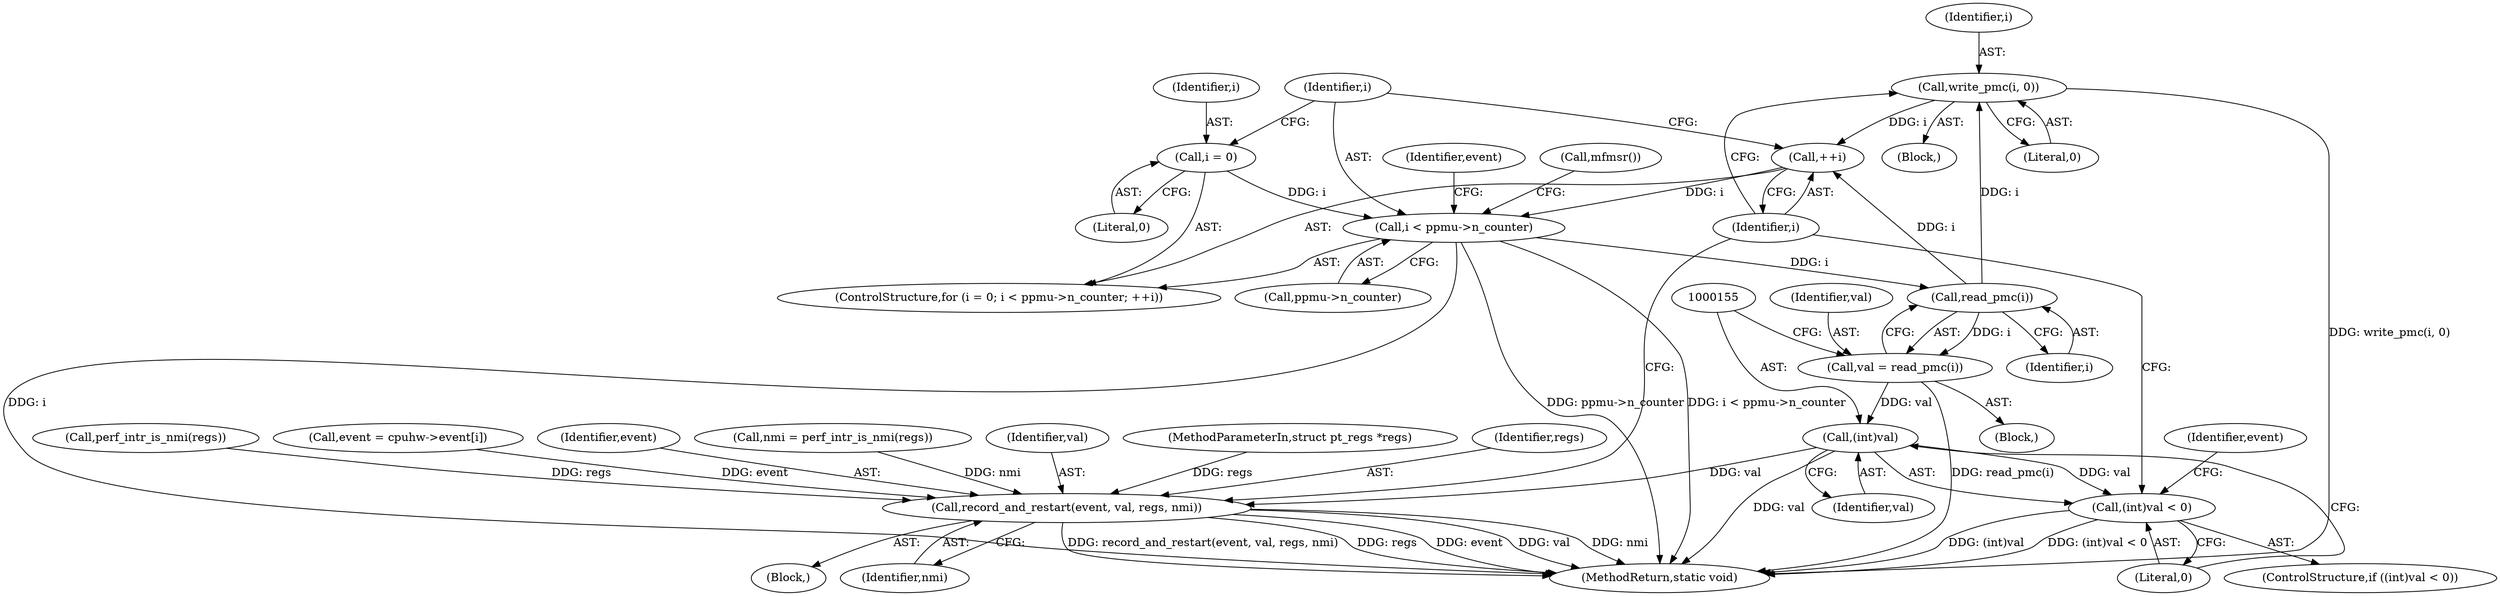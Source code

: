 digraph "1_linux_a8b0ca17b80e92faab46ee7179ba9e99ccb61233_17@API" {
"1000172" [label="(Call,write_pmc(i, 0))"];
"1000150" [label="(Call,read_pmc(i))"];
"1000133" [label="(Call,i < ppmu->n_counter)"];
"1000138" [label="(Call,++i)"];
"1000172" [label="(Call,write_pmc(i, 0))"];
"1000130" [label="(Call,i = 0)"];
"1000148" [label="(Call,val = read_pmc(i))"];
"1000154" [label="(Call,(int)val)"];
"1000153" [label="(Call,(int)val < 0)"];
"1000165" [label="(Call,record_and_restart(event, val, regs, nmi))"];
"1000151" [label="(Identifier,i)"];
"1000122" [label="(Call,perf_intr_is_nmi(regs))"];
"1000150" [label="(Call,read_pmc(i))"];
"1000154" [label="(Call,(int)val)"];
"1000141" [label="(Call,event = cpuhw->event[i])"];
"1000142" [label="(Identifier,event)"];
"1000161" [label="(Block,)"];
"1000169" [label="(Identifier,nmi)"];
"1000160" [label="(Identifier,event)"];
"1000133" [label="(Call,i < ppmu->n_counter)"];
"1000166" [label="(Identifier,event)"];
"1000139" [label="(Identifier,i)"];
"1000177" [label="(Call,mfmsr())"];
"1000140" [label="(Block,)"];
"1000131" [label="(Identifier,i)"];
"1000134" [label="(Identifier,i)"];
"1000153" [label="(Call,(int)val < 0)"];
"1000120" [label="(Call,nmi = perf_intr_is_nmi(regs))"];
"1000190" [label="(MethodReturn,static void)"];
"1000130" [label="(Call,i = 0)"];
"1000135" [label="(Call,ppmu->n_counter)"];
"1000174" [label="(Literal,0)"];
"1000165" [label="(Call,record_and_restart(event, val, regs, nmi))"];
"1000171" [label="(Block,)"];
"1000156" [label="(Identifier,val)"];
"1000157" [label="(Literal,0)"];
"1000173" [label="(Identifier,i)"];
"1000167" [label="(Identifier,val)"];
"1000104" [label="(MethodParameterIn,struct pt_regs *regs)"];
"1000138" [label="(Call,++i)"];
"1000152" [label="(ControlStructure,if ((int)val < 0))"];
"1000149" [label="(Identifier,val)"];
"1000129" [label="(ControlStructure,for (i = 0; i < ppmu->n_counter; ++i))"];
"1000168" [label="(Identifier,regs)"];
"1000148" [label="(Call,val = read_pmc(i))"];
"1000132" [label="(Literal,0)"];
"1000172" [label="(Call,write_pmc(i, 0))"];
"1000172" -> "1000171"  [label="AST: "];
"1000172" -> "1000174"  [label="CFG: "];
"1000173" -> "1000172"  [label="AST: "];
"1000174" -> "1000172"  [label="AST: "];
"1000139" -> "1000172"  [label="CFG: "];
"1000172" -> "1000190"  [label="DDG: write_pmc(i, 0)"];
"1000172" -> "1000138"  [label="DDG: i"];
"1000150" -> "1000172"  [label="DDG: i"];
"1000150" -> "1000148"  [label="AST: "];
"1000150" -> "1000151"  [label="CFG: "];
"1000151" -> "1000150"  [label="AST: "];
"1000148" -> "1000150"  [label="CFG: "];
"1000150" -> "1000138"  [label="DDG: i"];
"1000150" -> "1000148"  [label="DDG: i"];
"1000133" -> "1000150"  [label="DDG: i"];
"1000133" -> "1000129"  [label="AST: "];
"1000133" -> "1000135"  [label="CFG: "];
"1000134" -> "1000133"  [label="AST: "];
"1000135" -> "1000133"  [label="AST: "];
"1000142" -> "1000133"  [label="CFG: "];
"1000177" -> "1000133"  [label="CFG: "];
"1000133" -> "1000190"  [label="DDG: i"];
"1000133" -> "1000190"  [label="DDG: i < ppmu->n_counter"];
"1000133" -> "1000190"  [label="DDG: ppmu->n_counter"];
"1000138" -> "1000133"  [label="DDG: i"];
"1000130" -> "1000133"  [label="DDG: i"];
"1000138" -> "1000129"  [label="AST: "];
"1000138" -> "1000139"  [label="CFG: "];
"1000139" -> "1000138"  [label="AST: "];
"1000134" -> "1000138"  [label="CFG: "];
"1000130" -> "1000129"  [label="AST: "];
"1000130" -> "1000132"  [label="CFG: "];
"1000131" -> "1000130"  [label="AST: "];
"1000132" -> "1000130"  [label="AST: "];
"1000134" -> "1000130"  [label="CFG: "];
"1000148" -> "1000140"  [label="AST: "];
"1000149" -> "1000148"  [label="AST: "];
"1000155" -> "1000148"  [label="CFG: "];
"1000148" -> "1000190"  [label="DDG: read_pmc(i)"];
"1000148" -> "1000154"  [label="DDG: val"];
"1000154" -> "1000153"  [label="AST: "];
"1000154" -> "1000156"  [label="CFG: "];
"1000155" -> "1000154"  [label="AST: "];
"1000156" -> "1000154"  [label="AST: "];
"1000157" -> "1000154"  [label="CFG: "];
"1000154" -> "1000190"  [label="DDG: val"];
"1000154" -> "1000153"  [label="DDG: val"];
"1000154" -> "1000165"  [label="DDG: val"];
"1000153" -> "1000152"  [label="AST: "];
"1000153" -> "1000157"  [label="CFG: "];
"1000157" -> "1000153"  [label="AST: "];
"1000160" -> "1000153"  [label="CFG: "];
"1000139" -> "1000153"  [label="CFG: "];
"1000153" -> "1000190"  [label="DDG: (int)val < 0"];
"1000153" -> "1000190"  [label="DDG: (int)val"];
"1000165" -> "1000161"  [label="AST: "];
"1000165" -> "1000169"  [label="CFG: "];
"1000166" -> "1000165"  [label="AST: "];
"1000167" -> "1000165"  [label="AST: "];
"1000168" -> "1000165"  [label="AST: "];
"1000169" -> "1000165"  [label="AST: "];
"1000139" -> "1000165"  [label="CFG: "];
"1000165" -> "1000190"  [label="DDG: nmi"];
"1000165" -> "1000190"  [label="DDG: record_and_restart(event, val, regs, nmi)"];
"1000165" -> "1000190"  [label="DDG: regs"];
"1000165" -> "1000190"  [label="DDG: event"];
"1000165" -> "1000190"  [label="DDG: val"];
"1000141" -> "1000165"  [label="DDG: event"];
"1000122" -> "1000165"  [label="DDG: regs"];
"1000104" -> "1000165"  [label="DDG: regs"];
"1000120" -> "1000165"  [label="DDG: nmi"];
}

